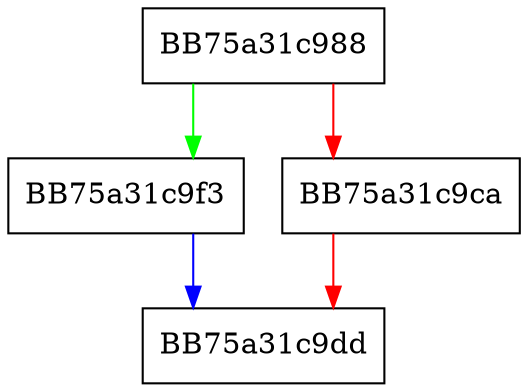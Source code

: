 digraph to_string {
  node [shape="box"];
  graph [splines=ortho];
  BB75a31c988 -> BB75a31c9f3 [color="green"];
  BB75a31c988 -> BB75a31c9ca [color="red"];
  BB75a31c9ca -> BB75a31c9dd [color="red"];
  BB75a31c9f3 -> BB75a31c9dd [color="blue"];
}